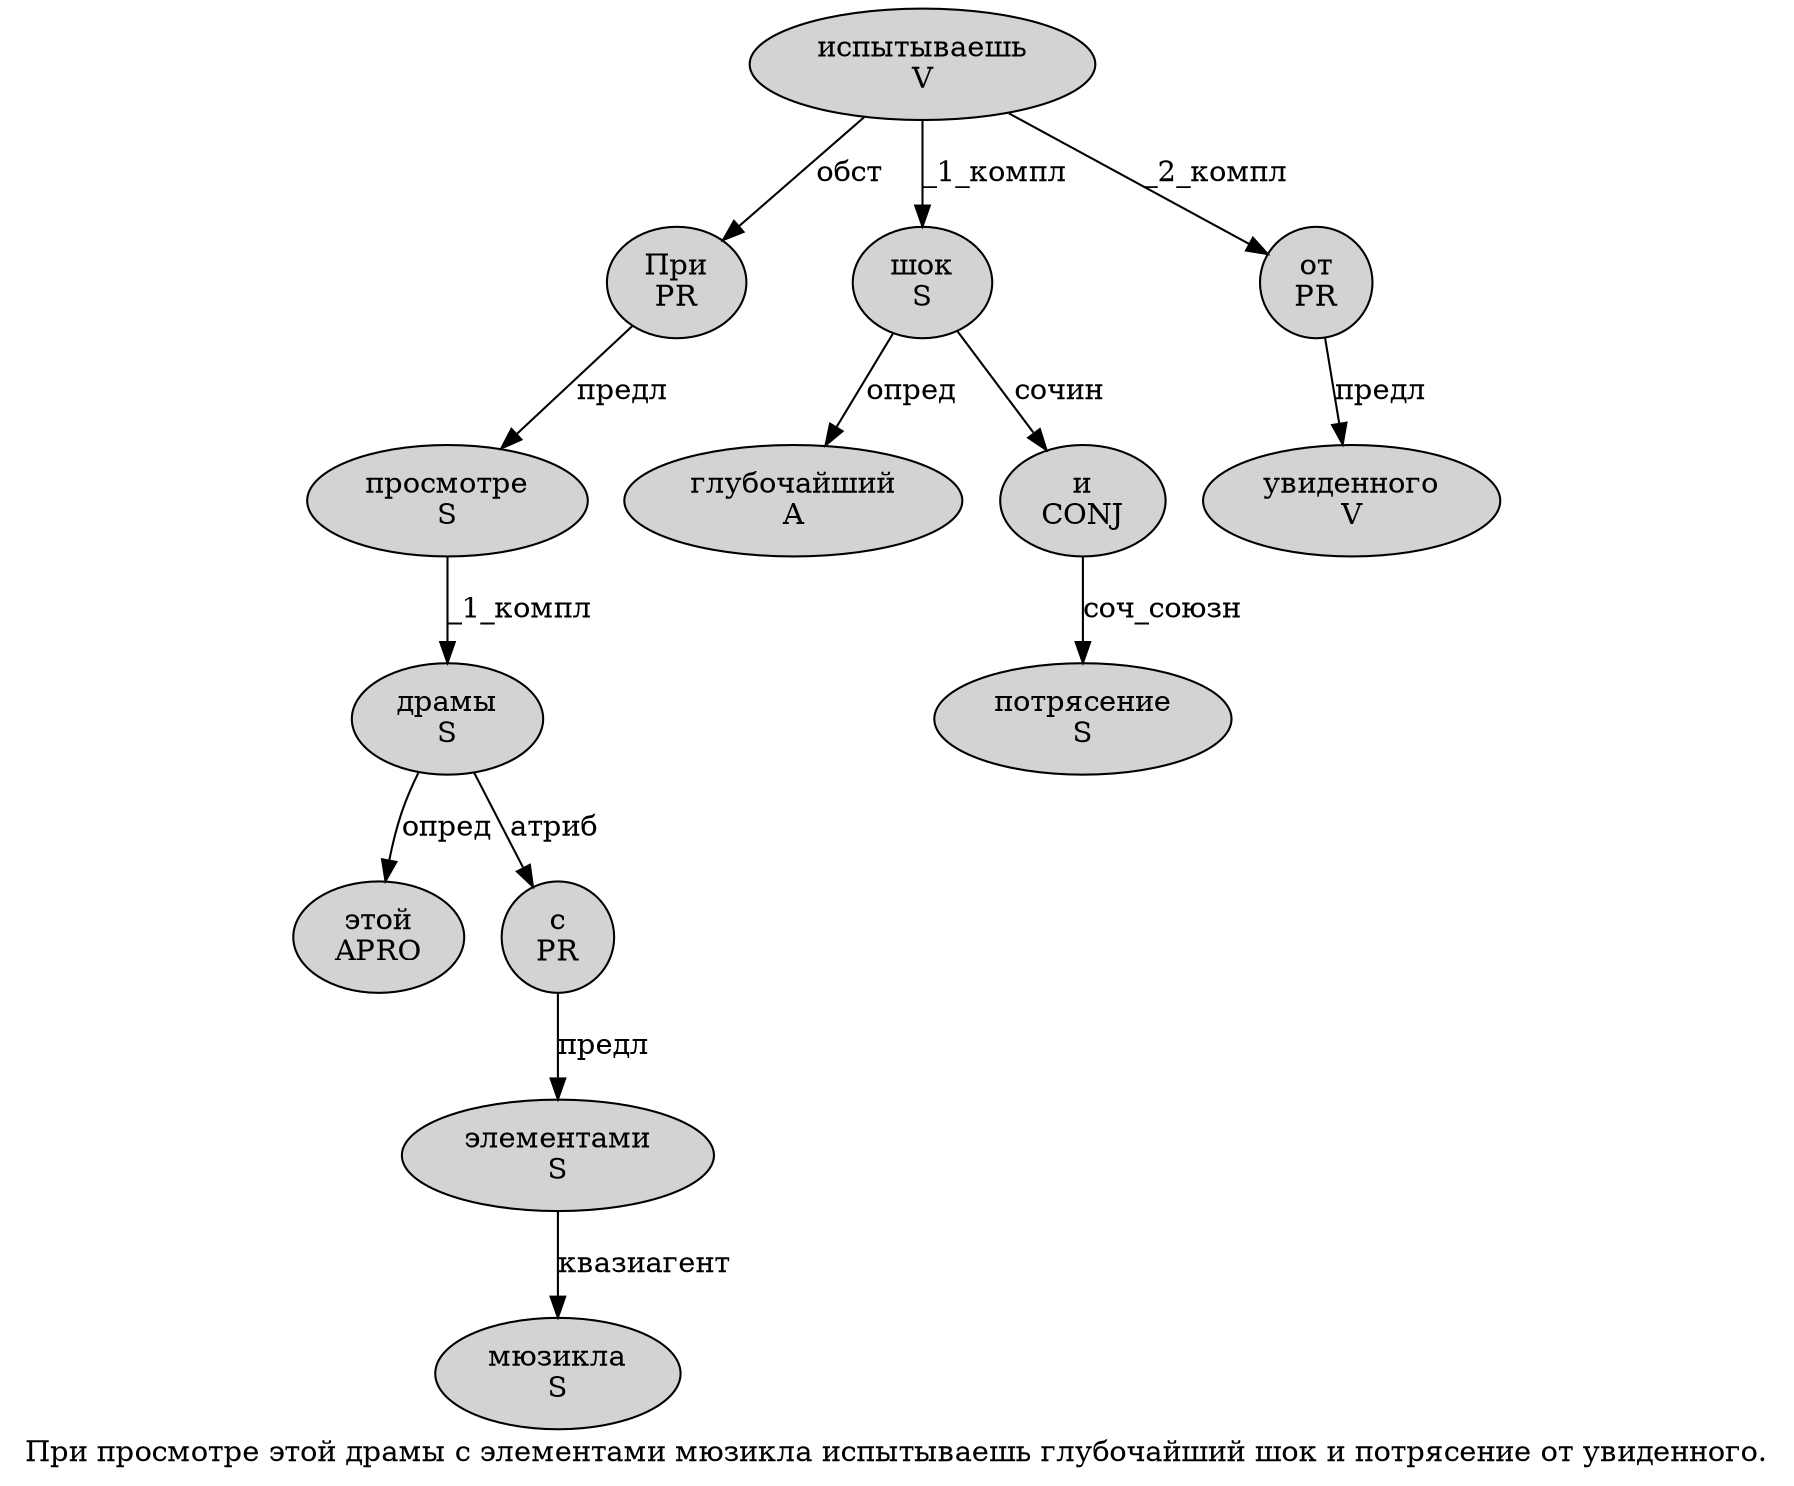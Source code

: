 digraph SENTENCE_733 {
	graph [label="При просмотре этой драмы с элементами мюзикла испытываешь глубочайший шок и потрясение от увиденного."]
	node [style=filled]
		0 [label="При
PR" color="" fillcolor=lightgray penwidth=1 shape=ellipse]
		1 [label="просмотре
S" color="" fillcolor=lightgray penwidth=1 shape=ellipse]
		2 [label="этой
APRO" color="" fillcolor=lightgray penwidth=1 shape=ellipse]
		3 [label="драмы
S" color="" fillcolor=lightgray penwidth=1 shape=ellipse]
		4 [label="с
PR" color="" fillcolor=lightgray penwidth=1 shape=ellipse]
		5 [label="элементами
S" color="" fillcolor=lightgray penwidth=1 shape=ellipse]
		6 [label="мюзикла
S" color="" fillcolor=lightgray penwidth=1 shape=ellipse]
		7 [label="испытываешь
V" color="" fillcolor=lightgray penwidth=1 shape=ellipse]
		8 [label="глубочайший
A" color="" fillcolor=lightgray penwidth=1 shape=ellipse]
		9 [label="шок
S" color="" fillcolor=lightgray penwidth=1 shape=ellipse]
		10 [label="и
CONJ" color="" fillcolor=lightgray penwidth=1 shape=ellipse]
		11 [label="потрясение
S" color="" fillcolor=lightgray penwidth=1 shape=ellipse]
		12 [label="от
PR" color="" fillcolor=lightgray penwidth=1 shape=ellipse]
		13 [label="увиденного
V" color="" fillcolor=lightgray penwidth=1 shape=ellipse]
			0 -> 1 [label="предл"]
			3 -> 2 [label="опред"]
			3 -> 4 [label="атриб"]
			10 -> 11 [label="соч_союзн"]
			12 -> 13 [label="предл"]
			1 -> 3 [label="_1_компл"]
			9 -> 8 [label="опред"]
			9 -> 10 [label="сочин"]
			4 -> 5 [label="предл"]
			5 -> 6 [label="квазиагент"]
			7 -> 0 [label="обст"]
			7 -> 9 [label="_1_компл"]
			7 -> 12 [label="_2_компл"]
}